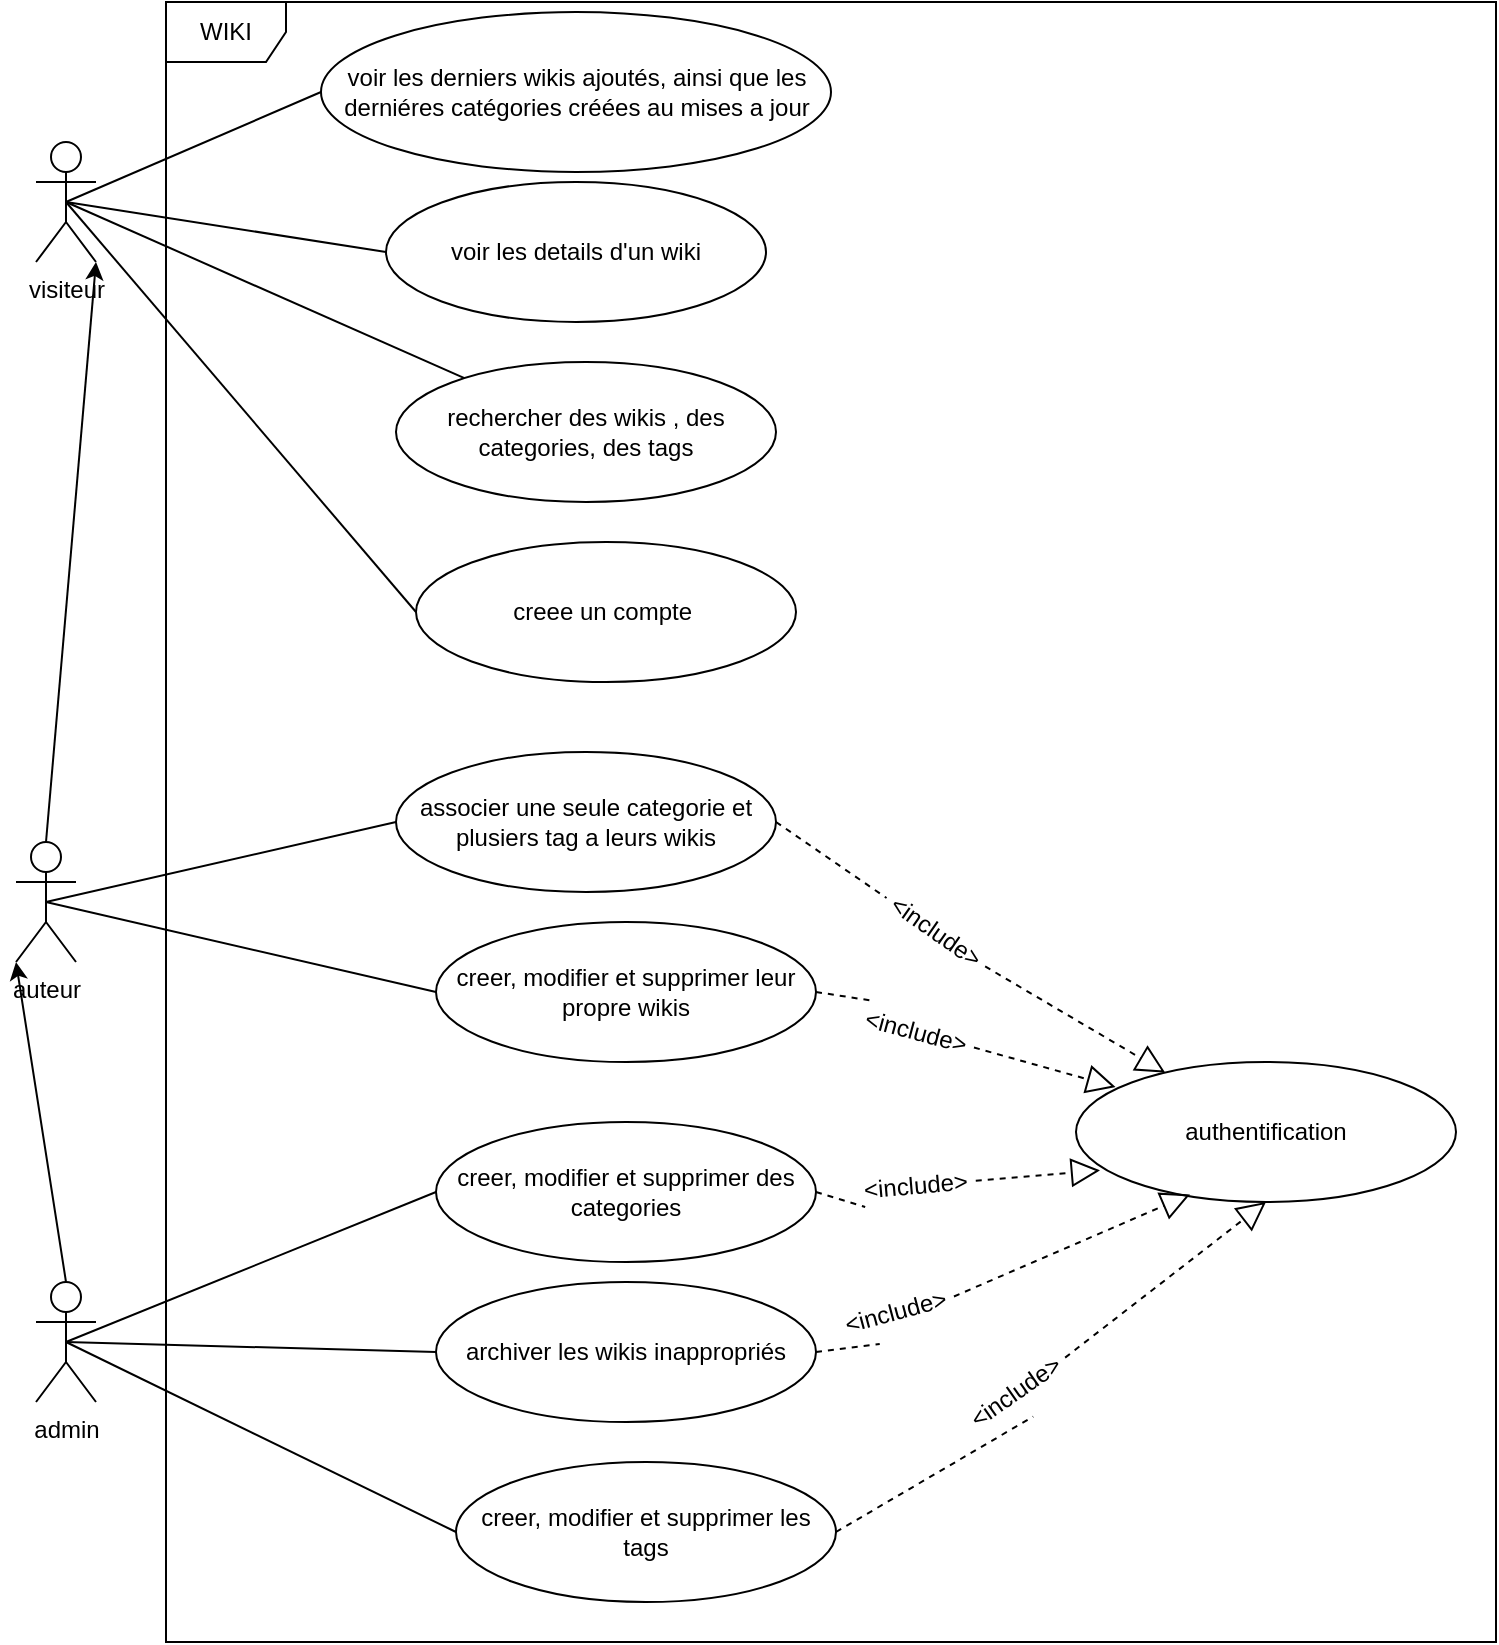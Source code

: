 <mxfile>
    <diagram id="90PpnR-5AJBD1PZd6F79" name="Page-1">
        <mxGraphModel dx="732" dy="390" grid="1" gridSize="10" guides="1" tooltips="1" connect="1" arrows="1" fold="1" page="1" pageScale="1" pageWidth="850" pageHeight="1100" math="0" shadow="0">
            <root>
                <mxCell id="0"/>
                <mxCell id="1" parent="0"/>
                <mxCell id="2" value="visiteur" style="shape=umlActor;verticalLabelPosition=bottom;verticalAlign=top;html=1;" parent="1" vertex="1">
                    <mxGeometry x="60" y="70" width="30" height="60" as="geometry"/>
                </mxCell>
                <mxCell id="3" value="auteur" style="shape=umlActor;verticalLabelPosition=bottom;verticalAlign=top;html=1;" parent="1" vertex="1">
                    <mxGeometry x="50" y="420" width="30" height="60" as="geometry"/>
                </mxCell>
                <mxCell id="6" value="admin" style="shape=umlActor;verticalLabelPosition=bottom;verticalAlign=top;html=1;" parent="1" vertex="1">
                    <mxGeometry x="60" y="640" width="30" height="60" as="geometry"/>
                </mxCell>
                <mxCell id="8" value="WIKI" style="shape=umlFrame;whiteSpace=wrap;html=1;" parent="1" vertex="1">
                    <mxGeometry x="125" width="665" height="820" as="geometry"/>
                </mxCell>
                <mxCell id="9" value="voir les derniers wikis ajoutés, ainsi que les derniéres catégories créées au mises a jour" style="ellipse;whiteSpace=wrap;html=1;" parent="1" vertex="1">
                    <mxGeometry x="202.5" y="5" width="255" height="80" as="geometry"/>
                </mxCell>
                <mxCell id="10" value="voir les details d'un wiki" style="ellipse;whiteSpace=wrap;html=1;" parent="1" vertex="1">
                    <mxGeometry x="235" y="90" width="190" height="70" as="geometry"/>
                </mxCell>
                <mxCell id="11" value="rechercher des wikis , des categories, des tags" style="ellipse;whiteSpace=wrap;html=1;" parent="1" vertex="1">
                    <mxGeometry x="240" y="180" width="190" height="70" as="geometry"/>
                </mxCell>
                <mxCell id="12" value="creee un compte&amp;nbsp;" style="ellipse;whiteSpace=wrap;html=1;" parent="1" vertex="1">
                    <mxGeometry x="250" y="270" width="190" height="70" as="geometry"/>
                </mxCell>
                <mxCell id="21" value="associer une seule categorie et plusiers tag a leurs wikis" style="ellipse;whiteSpace=wrap;html=1;" parent="1" vertex="1">
                    <mxGeometry x="240" y="375" width="190" height="70" as="geometry"/>
                </mxCell>
                <mxCell id="22" value="creer, modifier et supprimer leur propre wikis" style="ellipse;whiteSpace=wrap;html=1;" parent="1" vertex="1">
                    <mxGeometry x="260" y="460" width="190" height="70" as="geometry"/>
                </mxCell>
                <mxCell id="32" value="creer, modifier et supprimer des categories" style="ellipse;whiteSpace=wrap;html=1;" parent="1" vertex="1">
                    <mxGeometry x="260" y="560" width="190" height="70" as="geometry"/>
                </mxCell>
                <mxCell id="34" value="creer, modifier et supprimer les tags" style="ellipse;whiteSpace=wrap;html=1;" parent="1" vertex="1">
                    <mxGeometry x="270" y="730" width="190" height="70" as="geometry"/>
                </mxCell>
                <mxCell id="33" value="archiver les wikis inappropriés" style="ellipse;whiteSpace=wrap;html=1;" parent="1" vertex="1">
                    <mxGeometry x="260" y="640" width="190" height="70" as="geometry"/>
                </mxCell>
                <mxCell id="25" value="authentification" style="ellipse;whiteSpace=wrap;html=1;" parent="1" vertex="1">
                    <mxGeometry x="580" y="530" width="190" height="70" as="geometry"/>
                </mxCell>
                <mxCell id="14" value="" style="endArrow=none;html=1;exitX=0.5;exitY=0.5;exitDx=0;exitDy=0;exitPerimeter=0;entryX=0;entryY=0.5;entryDx=0;entryDy=0;" parent="1" source="2" target="9" edge="1">
                    <mxGeometry width="50" height="50" relative="1" as="geometry">
                        <mxPoint x="360" y="320" as="sourcePoint"/>
                        <mxPoint x="410" y="270" as="targetPoint"/>
                    </mxGeometry>
                </mxCell>
                <mxCell id="15" value="" style="endArrow=none;html=1;exitX=0.5;exitY=0.5;exitDx=0;exitDy=0;exitPerimeter=0;" parent="1" source="2" target="11" edge="1">
                    <mxGeometry width="50" height="50" relative="1" as="geometry">
                        <mxPoint x="85" y="110" as="sourcePoint"/>
                        <mxPoint x="230.0" y="55" as="targetPoint"/>
                    </mxGeometry>
                </mxCell>
                <mxCell id="17" value="" style="endArrow=none;html=1;exitX=0.5;exitY=0.5;exitDx=0;exitDy=0;exitPerimeter=0;entryX=0;entryY=0.5;entryDx=0;entryDy=0;" parent="1" source="2" target="12" edge="1">
                    <mxGeometry width="50" height="50" relative="1" as="geometry">
                        <mxPoint x="85" y="110" as="sourcePoint"/>
                        <mxPoint x="284.085" y="198.142" as="targetPoint"/>
                    </mxGeometry>
                </mxCell>
                <mxCell id="16" value="" style="endArrow=none;html=1;exitX=0.5;exitY=0.5;exitDx=0;exitDy=0;exitPerimeter=0;entryX=0;entryY=0.5;entryDx=0;entryDy=0;" parent="1" source="2" target="10" edge="1">
                    <mxGeometry width="50" height="50" relative="1" as="geometry">
                        <mxPoint x="95" y="120.0" as="sourcePoint"/>
                        <mxPoint x="240.0" y="65" as="targetPoint"/>
                    </mxGeometry>
                </mxCell>
                <mxCell id="19" value="" style="endArrow=classic;html=1;entryX=1;entryY=1;entryDx=0;entryDy=0;entryPerimeter=0;exitX=0.5;exitY=0;exitDx=0;exitDy=0;exitPerimeter=0;" parent="1" source="3" target="2" edge="1">
                    <mxGeometry width="50" height="50" relative="1" as="geometry">
                        <mxPoint x="180" y="320" as="sourcePoint"/>
                        <mxPoint x="230" y="270" as="targetPoint"/>
                    </mxGeometry>
                </mxCell>
                <mxCell id="20" value="" style="endArrow=classic;html=1;exitX=0.5;exitY=0;exitDx=0;exitDy=0;exitPerimeter=0;entryX=0;entryY=1;entryDx=0;entryDy=0;entryPerimeter=0;" parent="1" source="6" target="3" edge="1">
                    <mxGeometry width="50" height="50" relative="1" as="geometry">
                        <mxPoint x="170" y="580" as="sourcePoint"/>
                        <mxPoint x="220" y="530" as="targetPoint"/>
                    </mxGeometry>
                </mxCell>
                <mxCell id="23" value="" style="endArrow=none;html=1;exitX=0.5;exitY=0.5;exitDx=0;exitDy=0;exitPerimeter=0;entryX=0;entryY=0.5;entryDx=0;entryDy=0;" parent="1" source="3" target="21" edge="1">
                    <mxGeometry width="50" height="50" relative="1" as="geometry">
                        <mxPoint x="290" y="460" as="sourcePoint"/>
                        <mxPoint x="340" y="410" as="targetPoint"/>
                    </mxGeometry>
                </mxCell>
                <mxCell id="24" value="" style="endArrow=none;html=1;entryX=0;entryY=0.5;entryDx=0;entryDy=0;exitX=0.5;exitY=0.5;exitDx=0;exitDy=0;exitPerimeter=0;" parent="1" source="3" target="22" edge="1">
                    <mxGeometry width="50" height="50" relative="1" as="geometry">
                        <mxPoint x="90" y="460" as="sourcePoint"/>
                        <mxPoint x="250.0" y="420" as="targetPoint"/>
                    </mxGeometry>
                </mxCell>
                <mxCell id="35" value="" style="endArrow=none;html=1;entryX=0;entryY=0.5;entryDx=0;entryDy=0;exitX=0.5;exitY=0.5;exitDx=0;exitDy=0;exitPerimeter=0;" parent="1" source="6" target="33" edge="1">
                    <mxGeometry width="50" height="50" relative="1" as="geometry">
                        <mxPoint x="75" y="460" as="sourcePoint"/>
                        <mxPoint x="270.0" y="505" as="targetPoint"/>
                    </mxGeometry>
                </mxCell>
                <mxCell id="36" value="" style="endArrow=none;html=1;entryX=0;entryY=0.5;entryDx=0;entryDy=0;exitX=0.5;exitY=0.5;exitDx=0;exitDy=0;exitPerimeter=0;" parent="1" source="6" target="34" edge="1">
                    <mxGeometry width="50" height="50" relative="1" as="geometry">
                        <mxPoint x="85" y="470" as="sourcePoint"/>
                        <mxPoint x="280.0" y="515" as="targetPoint"/>
                    </mxGeometry>
                </mxCell>
                <mxCell id="37" value="" style="endArrow=none;html=1;entryX=0;entryY=0.5;entryDx=0;entryDy=0;exitX=0.5;exitY=0.5;exitDx=0;exitDy=0;exitPerimeter=0;" parent="1" source="6" target="32" edge="1">
                    <mxGeometry width="50" height="50" relative="1" as="geometry">
                        <mxPoint x="95" y="480" as="sourcePoint"/>
                        <mxPoint x="290.0" y="525" as="targetPoint"/>
                    </mxGeometry>
                </mxCell>
                <mxCell id="28" value="" style="endArrow=block;dashed=1;endFill=0;endSize=12;html=1;exitX=1;exitY=0.5;exitDx=0;exitDy=0;startArrow=none;" parent="1" source="29" target="25" edge="1">
                    <mxGeometry width="160" relative="1" as="geometry">
                        <mxPoint x="460" y="420" as="sourcePoint"/>
                        <mxPoint x="620" y="420" as="targetPoint"/>
                    </mxGeometry>
                </mxCell>
                <mxCell id="30" value="" style="endArrow=block;dashed=1;endFill=0;endSize=12;html=1;exitX=1;exitY=0.5;exitDx=0;exitDy=0;entryX=0.104;entryY=0.179;entryDx=0;entryDy=0;entryPerimeter=0;startArrow=none;" parent="1" source="31" target="25" edge="1">
                    <mxGeometry width="160" relative="1" as="geometry">
                        <mxPoint x="440.0" y="420" as="sourcePoint"/>
                        <mxPoint x="611.744" y="543.839" as="targetPoint"/>
                    </mxGeometry>
                </mxCell>
                <mxCell id="38" value="" style="endArrow=block;dashed=1;endFill=0;endSize=12;html=1;exitX=1;exitY=0.5;exitDx=0;exitDy=0;entryX=0.5;entryY=1;entryDx=0;entryDy=0;startArrow=none;" parent="1" source="45" target="25" edge="1">
                    <mxGeometry width="160" relative="1" as="geometry">
                        <mxPoint x="460.0" y="505" as="sourcePoint"/>
                        <mxPoint x="579.76" y="552.53" as="targetPoint"/>
                    </mxGeometry>
                </mxCell>
                <mxCell id="39" value="" style="endArrow=block;dashed=1;endFill=0;endSize=12;html=1;exitX=1;exitY=0.5;exitDx=0;exitDy=0;entryX=0.3;entryY=0.946;entryDx=0;entryDy=0;entryPerimeter=0;startArrow=none;" parent="1" source="44" target="25" edge="1">
                    <mxGeometry width="160" relative="1" as="geometry">
                        <mxPoint x="470.0" y="515" as="sourcePoint"/>
                        <mxPoint x="589.76" y="562.53" as="targetPoint"/>
                    </mxGeometry>
                </mxCell>
                <mxCell id="40" value="" style="endArrow=block;dashed=1;endFill=0;endSize=12;html=1;exitX=1;exitY=0.5;exitDx=0;exitDy=0;entryX=0.063;entryY=0.774;entryDx=0;entryDy=0;entryPerimeter=0;startArrow=none;" parent="1" source="43" target="25" edge="1">
                    <mxGeometry width="160" relative="1" as="geometry">
                        <mxPoint x="480.0" y="525" as="sourcePoint"/>
                        <mxPoint x="599.76" y="572.53" as="targetPoint"/>
                    </mxGeometry>
                </mxCell>
                <mxCell id="46" value="" style="endArrow=none;dashed=1;endFill=0;endSize=12;html=1;exitX=1;exitY=0.5;exitDx=0;exitDy=0;entryX=0.3;entryY=0.946;entryDx=0;entryDy=0;entryPerimeter=0;" parent="1" source="33" target="44" edge="1">
                    <mxGeometry width="160" relative="1" as="geometry">
                        <mxPoint x="450" y="675" as="sourcePoint"/>
                        <mxPoint x="607" y="596.22" as="targetPoint"/>
                    </mxGeometry>
                </mxCell>
                <mxCell id="44" value="&amp;lt;include&amp;gt;" style="text;html=1;strokeColor=none;fillColor=none;align=center;verticalAlign=middle;whiteSpace=wrap;rounded=0;rotation=-15;" parent="1" vertex="1">
                    <mxGeometry x="460" y="640" width="60" height="30" as="geometry"/>
                </mxCell>
                <mxCell id="48" value="" style="endArrow=none;dashed=1;endFill=0;endSize=12;html=1;exitX=1;exitY=0.5;exitDx=0;exitDy=0;entryX=0.063;entryY=0.774;entryDx=0;entryDy=0;entryPerimeter=0;" parent="1" source="32" target="43" edge="1">
                    <mxGeometry width="160" relative="1" as="geometry">
                        <mxPoint x="450" y="595" as="sourcePoint"/>
                        <mxPoint x="561.97" y="584.18" as="targetPoint"/>
                    </mxGeometry>
                </mxCell>
                <mxCell id="43" value="&amp;lt;include&amp;gt;" style="text;html=1;strokeColor=none;fillColor=none;align=center;verticalAlign=middle;whiteSpace=wrap;rounded=0;rotation=-5;" parent="1" vertex="1">
                    <mxGeometry x="470" y="577" width="60" height="30" as="geometry"/>
                </mxCell>
                <mxCell id="49" value="" style="endArrow=none;dashed=1;endFill=0;endSize=12;html=1;exitX=1;exitY=0.5;exitDx=0;exitDy=0;entryX=0.5;entryY=1;entryDx=0;entryDy=0;" parent="1" source="34" target="45" edge="1">
                    <mxGeometry width="160" relative="1" as="geometry">
                        <mxPoint x="460" y="765" as="sourcePoint"/>
                        <mxPoint x="645" y="600" as="targetPoint"/>
                    </mxGeometry>
                </mxCell>
                <mxCell id="45" value="&amp;lt;include&amp;gt;" style="text;html=1;strokeColor=none;fillColor=none;align=center;verticalAlign=middle;whiteSpace=wrap;rounded=0;rotation=-35;" parent="1" vertex="1">
                    <mxGeometry x="520" y="680" width="60" height="30" as="geometry"/>
                </mxCell>
                <mxCell id="50" value="" style="endArrow=none;dashed=1;endFill=0;endSize=12;html=1;exitX=1;exitY=0.5;exitDx=0;exitDy=0;entryX=0.104;entryY=0.179;entryDx=0;entryDy=0;entryPerimeter=0;" parent="1" source="22" target="31" edge="1">
                    <mxGeometry width="160" relative="1" as="geometry">
                        <mxPoint x="450" y="495" as="sourcePoint"/>
                        <mxPoint x="569.76" y="542.53" as="targetPoint"/>
                    </mxGeometry>
                </mxCell>
                <mxCell id="31" value="&amp;lt;include&amp;gt;" style="text;html=1;strokeColor=none;fillColor=none;align=center;verticalAlign=middle;whiteSpace=wrap;rounded=0;rotation=15;" parent="1" vertex="1">
                    <mxGeometry x="470" y="500" width="60" height="30" as="geometry"/>
                </mxCell>
                <mxCell id="51" value="" style="endArrow=none;dashed=1;endFill=0;endSize=12;html=1;exitX=1;exitY=0.5;exitDx=0;exitDy=0;" parent="1" source="21" target="29" edge="1">
                    <mxGeometry width="160" relative="1" as="geometry">
                        <mxPoint x="430" y="410.0" as="sourcePoint"/>
                        <mxPoint x="601.725" y="533.842" as="targetPoint"/>
                    </mxGeometry>
                </mxCell>
                <mxCell id="29" value="&amp;lt;include&amp;gt;" style="text;html=1;strokeColor=none;fillColor=none;align=center;verticalAlign=middle;whiteSpace=wrap;rounded=0;rotation=35;" parent="1" vertex="1">
                    <mxGeometry x="480" y="450" width="60" height="30" as="geometry"/>
                </mxCell>
            </root>
        </mxGraphModel>
    </diagram>
</mxfile>